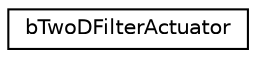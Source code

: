digraph G
{
  edge [fontname="Helvetica",fontsize="10",labelfontname="Helvetica",labelfontsize="10"];
  node [fontname="Helvetica",fontsize="10",shape=record];
  rankdir=LR;
  Node1 [label="bTwoDFilterActuator",height=0.2,width=0.4,color="black", fillcolor="white", style="filled",URL="$d1/dd9/structbTwoDFilterActuator.html"];
}
